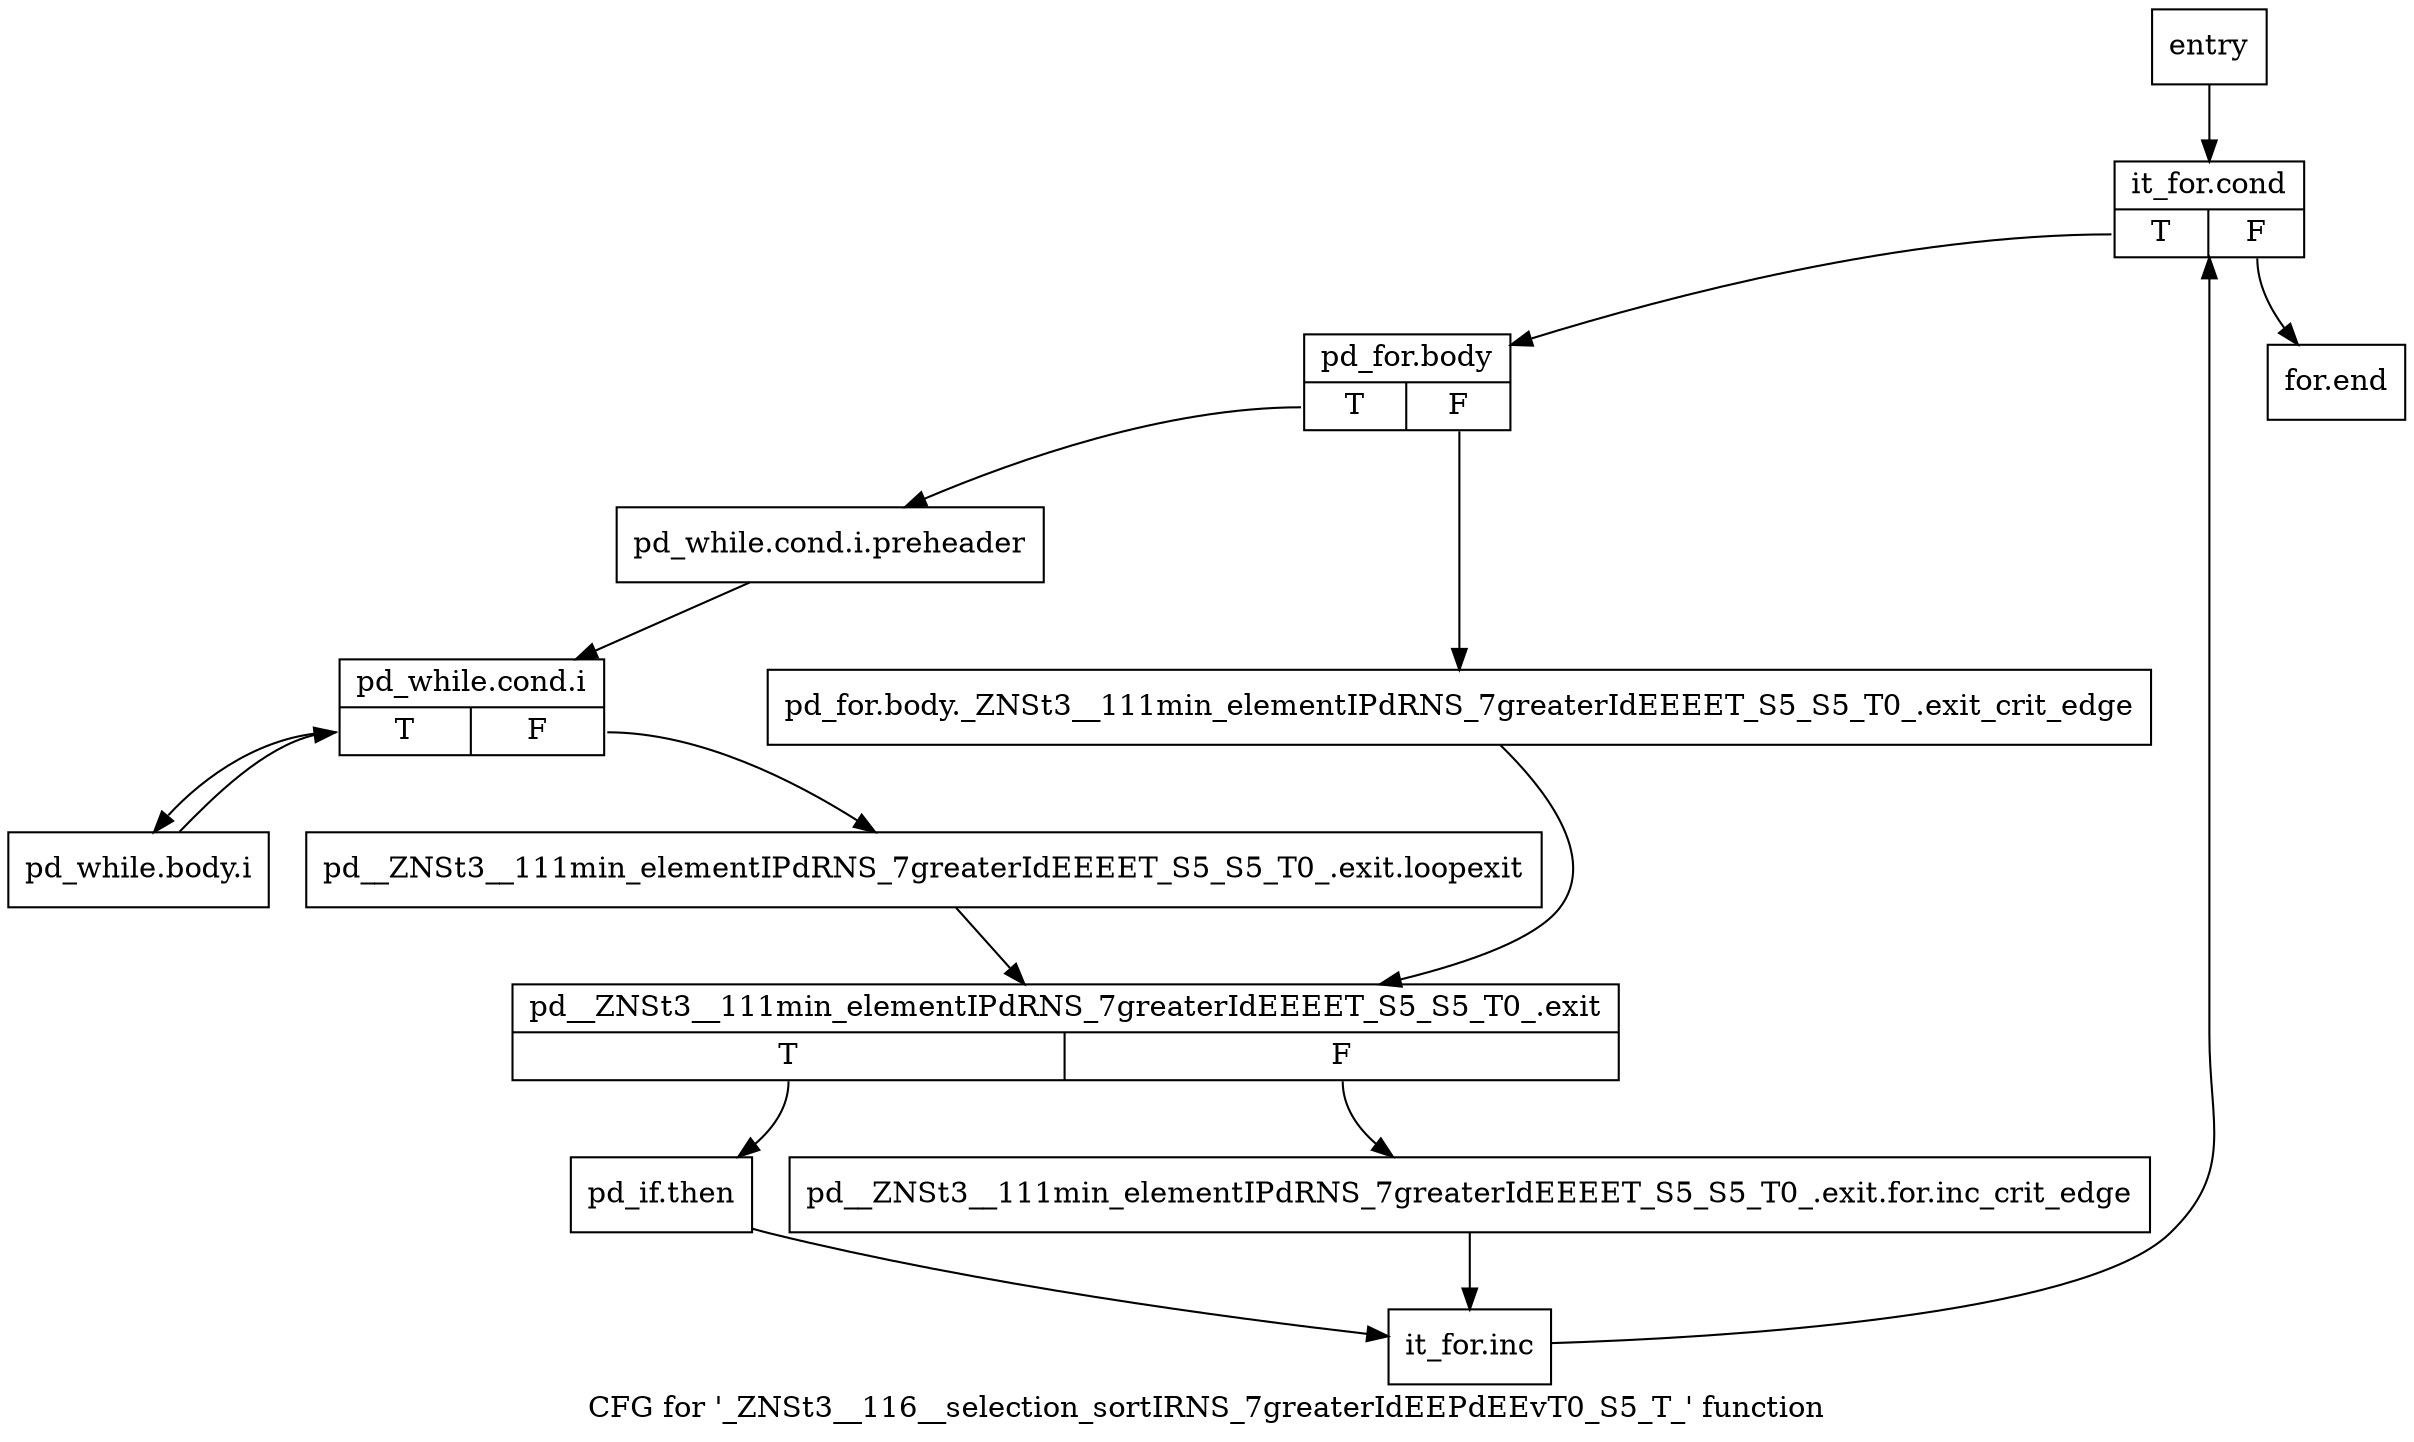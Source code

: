 digraph "CFG for '_ZNSt3__116__selection_sortIRNS_7greaterIdEEPdEEvT0_S5_T_' function" {
	label="CFG for '_ZNSt3__116__selection_sortIRNS_7greaterIdEEPdEEvT0_S5_T_' function";

	Node0x5dba630 [shape=record,label="{entry}"];
	Node0x5dba630 -> Node0x5dba680;
	Node0x5dba680 [shape=record,label="{it_for.cond|{<s0>T|<s1>F}}"];
	Node0x5dba680:s0 -> Node0x5dba6d0;
	Node0x5dba680:s1 -> Node0x5dbb290;
	Node0x5dba6d0 [shape=record,label="{pd_for.body|{<s0>T|<s1>F}}"];
	Node0x5dba6d0:s0 -> Node0x5dba770;
	Node0x5dba6d0:s1 -> Node0x5dba720;
	Node0x5dba720 [shape=record,label="{pd_for.body._ZNSt3__111min_elementIPdRNS_7greaterIdEEEET_S5_S5_T0_.exit_crit_edge}"];
	Node0x5dba720 -> Node0x5dba8b0;
	Node0x5dba770 [shape=record,label="{pd_while.cond.i.preheader}"];
	Node0x5dba770 -> Node0x5dba7c0;
	Node0x5dba7c0 [shape=record,label="{pd_while.cond.i|{<s0>T|<s1>F}}"];
	Node0x5dba7c0:s0 -> Node0x5dba810;
	Node0x5dba7c0:s1 -> Node0x5dba860;
	Node0x5dba810 [shape=record,label="{pd_while.body.i}"];
	Node0x5dba810 -> Node0x5dba7c0;
	Node0x5dba860 [shape=record,label="{pd__ZNSt3__111min_elementIPdRNS_7greaterIdEEEET_S5_S5_T0_.exit.loopexit}"];
	Node0x5dba860 -> Node0x5dba8b0;
	Node0x5dba8b0 [shape=record,label="{pd__ZNSt3__111min_elementIPdRNS_7greaterIdEEEET_S5_S5_T0_.exit|{<s0>T|<s1>F}}"];
	Node0x5dba8b0:s0 -> Node0x5dbb1f0;
	Node0x5dba8b0:s1 -> Node0x5dba900;
	Node0x5dba900 [shape=record,label="{pd__ZNSt3__111min_elementIPdRNS_7greaterIdEEEET_S5_S5_T0_.exit.for.inc_crit_edge}"];
	Node0x5dba900 -> Node0x5dbb240;
	Node0x5dbb1f0 [shape=record,label="{pd_if.then}"];
	Node0x5dbb1f0 -> Node0x5dbb240;
	Node0x5dbb240 [shape=record,label="{it_for.inc}"];
	Node0x5dbb240 -> Node0x5dba680;
	Node0x5dbb290 [shape=record,label="{for.end}"];
}
